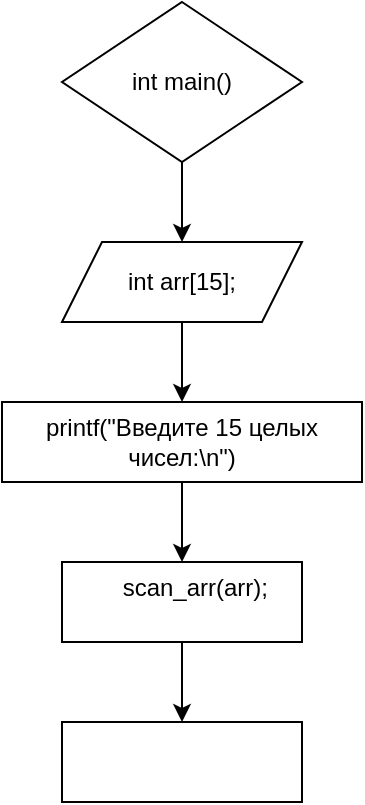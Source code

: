 <mxfile version="22.0.8" type="github">
  <diagram id="C5RBs43oDa-KdzZeNtuy" name="Page-1">
    <mxGraphModel dx="1050" dy="534" grid="1" gridSize="10" guides="1" tooltips="1" connect="1" arrows="1" fold="1" page="1" pageScale="1" pageWidth="827" pageHeight="1169" math="0" shadow="0">
      <root>
        <mxCell id="WIyWlLk6GJQsqaUBKTNV-0" />
        <mxCell id="WIyWlLk6GJQsqaUBKTNV-1" parent="WIyWlLk6GJQsqaUBKTNV-0" />
        <mxCell id="ApnJW-tkRy_B7FbM09Fs-4" value="" style="edgeStyle=orthogonalEdgeStyle;rounded=0;orthogonalLoop=1;jettySize=auto;html=1;" edge="1" parent="WIyWlLk6GJQsqaUBKTNV-1" source="ApnJW-tkRy_B7FbM09Fs-0" target="ApnJW-tkRy_B7FbM09Fs-3">
          <mxGeometry relative="1" as="geometry" />
        </mxCell>
        <mxCell id="ApnJW-tkRy_B7FbM09Fs-0" value="int main()" style="rhombus;whiteSpace=wrap;html=1;" vertex="1" parent="WIyWlLk6GJQsqaUBKTNV-1">
          <mxGeometry x="360" y="40" width="120" height="80" as="geometry" />
        </mxCell>
        <mxCell id="ApnJW-tkRy_B7FbM09Fs-6" value="" style="edgeStyle=orthogonalEdgeStyle;rounded=0;orthogonalLoop=1;jettySize=auto;html=1;" edge="1" parent="WIyWlLk6GJQsqaUBKTNV-1" source="ApnJW-tkRy_B7FbM09Fs-3" target="ApnJW-tkRy_B7FbM09Fs-5">
          <mxGeometry relative="1" as="geometry" />
        </mxCell>
        <mxCell id="ApnJW-tkRy_B7FbM09Fs-3" value="int arr[15];" style="shape=parallelogram;perimeter=parallelogramPerimeter;whiteSpace=wrap;html=1;fixedSize=1;" vertex="1" parent="WIyWlLk6GJQsqaUBKTNV-1">
          <mxGeometry x="360" y="160" width="120" height="40" as="geometry" />
        </mxCell>
        <mxCell id="ApnJW-tkRy_B7FbM09Fs-8" value="" style="edgeStyle=orthogonalEdgeStyle;rounded=0;orthogonalLoop=1;jettySize=auto;html=1;" edge="1" parent="WIyWlLk6GJQsqaUBKTNV-1" source="ApnJW-tkRy_B7FbM09Fs-5" target="ApnJW-tkRy_B7FbM09Fs-7">
          <mxGeometry relative="1" as="geometry" />
        </mxCell>
        <mxCell id="ApnJW-tkRy_B7FbM09Fs-5" value="printf(&quot;Введите 15 целых чисел:\n&quot;)" style="whiteSpace=wrap;html=1;" vertex="1" parent="WIyWlLk6GJQsqaUBKTNV-1">
          <mxGeometry x="330" y="240" width="180" height="40" as="geometry" />
        </mxCell>
        <mxCell id="ApnJW-tkRy_B7FbM09Fs-10" value="" style="edgeStyle=orthogonalEdgeStyle;rounded=0;orthogonalLoop=1;jettySize=auto;html=1;" edge="1" parent="WIyWlLk6GJQsqaUBKTNV-1" source="ApnJW-tkRy_B7FbM09Fs-7" target="ApnJW-tkRy_B7FbM09Fs-9">
          <mxGeometry relative="1" as="geometry" />
        </mxCell>
        <mxCell id="ApnJW-tkRy_B7FbM09Fs-7" value="&lt;div&gt;&amp;nbsp; &amp;nbsp; scan_arr(arr);&lt;/div&gt;&lt;div&gt;&lt;br&gt;&lt;/div&gt;" style="whiteSpace=wrap;html=1;" vertex="1" parent="WIyWlLk6GJQsqaUBKTNV-1">
          <mxGeometry x="360" y="320" width="120" height="40" as="geometry" />
        </mxCell>
        <mxCell id="ApnJW-tkRy_B7FbM09Fs-9" value="" style="whiteSpace=wrap;html=1;" vertex="1" parent="WIyWlLk6GJQsqaUBKTNV-1">
          <mxGeometry x="360" y="400" width="120" height="40" as="geometry" />
        </mxCell>
      </root>
    </mxGraphModel>
  </diagram>
</mxfile>
